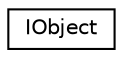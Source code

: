 digraph "Graphical Class Hierarchy"
{
 // LATEX_PDF_SIZE
  edge [fontname="Helvetica",fontsize="10",labelfontname="Helvetica",labelfontsize="10"];
  node [fontname="Helvetica",fontsize="10",shape=record];
  rankdir="LR";
  Node0 [label="IObject",height=0.2,width=0.4,color="black", fillcolor="white", style="filled",URL="$class_i_object.html",tooltip=": 오브젝트 인터페이스입니다. 각 Object는 아래와 같은 Method를 구현해야 합니다."];
}
